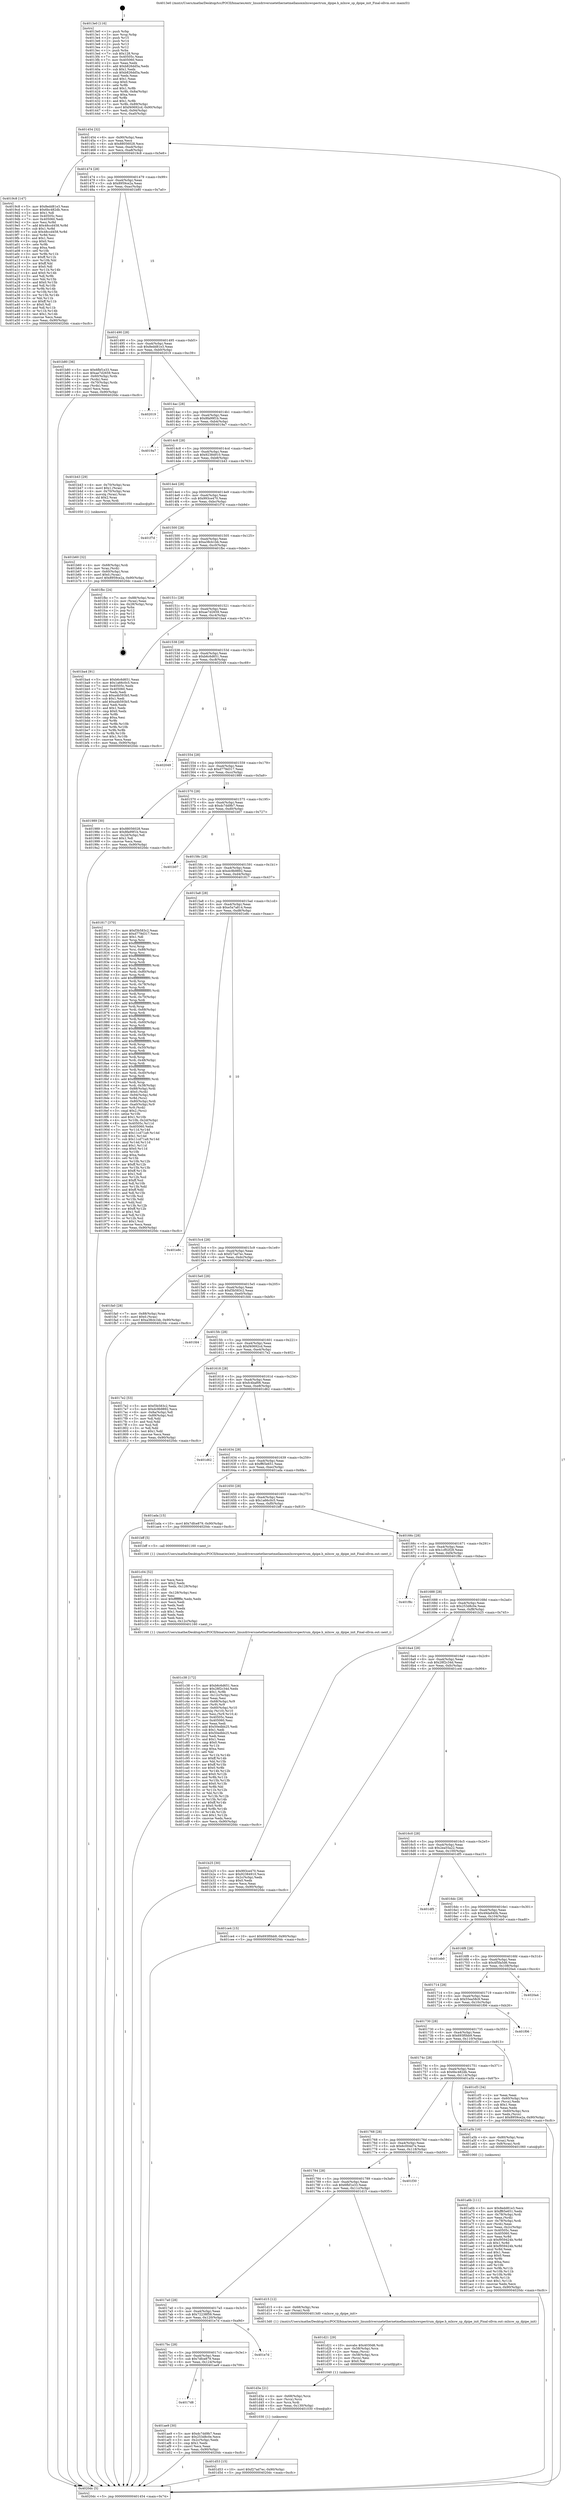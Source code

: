 digraph "0x4013e0" {
  label = "0x4013e0 (/mnt/c/Users/mathe/Desktop/tcc/POCII/binaries/extr_linuxdriversnetethernetmellanoxmlxswspectrum_dpipe.h_mlxsw_sp_dpipe_init_Final-ollvm.out::main(0))"
  labelloc = "t"
  node[shape=record]

  Entry [label="",width=0.3,height=0.3,shape=circle,fillcolor=black,style=filled]
  "0x401454" [label="{
     0x401454 [32]\l
     | [instrs]\l
     &nbsp;&nbsp;0x401454 \<+6\>: mov -0x90(%rbp),%eax\l
     &nbsp;&nbsp;0x40145a \<+2\>: mov %eax,%ecx\l
     &nbsp;&nbsp;0x40145c \<+6\>: sub $0x88056028,%ecx\l
     &nbsp;&nbsp;0x401462 \<+6\>: mov %eax,-0xa4(%rbp)\l
     &nbsp;&nbsp;0x401468 \<+6\>: mov %ecx,-0xa8(%rbp)\l
     &nbsp;&nbsp;0x40146e \<+6\>: je 00000000004019c8 \<main+0x5e8\>\l
  }"]
  "0x4019c8" [label="{
     0x4019c8 [147]\l
     | [instrs]\l
     &nbsp;&nbsp;0x4019c8 \<+5\>: mov $0x8edd81e3,%eax\l
     &nbsp;&nbsp;0x4019cd \<+5\>: mov $0x6bc482db,%ecx\l
     &nbsp;&nbsp;0x4019d2 \<+2\>: mov $0x1,%dl\l
     &nbsp;&nbsp;0x4019d4 \<+7\>: mov 0x40505c,%esi\l
     &nbsp;&nbsp;0x4019db \<+7\>: mov 0x405060,%edi\l
     &nbsp;&nbsp;0x4019e2 \<+3\>: mov %esi,%r8d\l
     &nbsp;&nbsp;0x4019e5 \<+7\>: add $0x48ccd458,%r8d\l
     &nbsp;&nbsp;0x4019ec \<+4\>: sub $0x1,%r8d\l
     &nbsp;&nbsp;0x4019f0 \<+7\>: sub $0x48ccd458,%r8d\l
     &nbsp;&nbsp;0x4019f7 \<+4\>: imul %r8d,%esi\l
     &nbsp;&nbsp;0x4019fb \<+3\>: and $0x1,%esi\l
     &nbsp;&nbsp;0x4019fe \<+3\>: cmp $0x0,%esi\l
     &nbsp;&nbsp;0x401a01 \<+4\>: sete %r9b\l
     &nbsp;&nbsp;0x401a05 \<+3\>: cmp $0xa,%edi\l
     &nbsp;&nbsp;0x401a08 \<+4\>: setl %r10b\l
     &nbsp;&nbsp;0x401a0c \<+3\>: mov %r9b,%r11b\l
     &nbsp;&nbsp;0x401a0f \<+4\>: xor $0xff,%r11b\l
     &nbsp;&nbsp;0x401a13 \<+3\>: mov %r10b,%bl\l
     &nbsp;&nbsp;0x401a16 \<+3\>: xor $0xff,%bl\l
     &nbsp;&nbsp;0x401a19 \<+3\>: xor $0x0,%dl\l
     &nbsp;&nbsp;0x401a1c \<+3\>: mov %r11b,%r14b\l
     &nbsp;&nbsp;0x401a1f \<+4\>: and $0x0,%r14b\l
     &nbsp;&nbsp;0x401a23 \<+3\>: and %dl,%r9b\l
     &nbsp;&nbsp;0x401a26 \<+3\>: mov %bl,%r15b\l
     &nbsp;&nbsp;0x401a29 \<+4\>: and $0x0,%r15b\l
     &nbsp;&nbsp;0x401a2d \<+3\>: and %dl,%r10b\l
     &nbsp;&nbsp;0x401a30 \<+3\>: or %r9b,%r14b\l
     &nbsp;&nbsp;0x401a33 \<+3\>: or %r10b,%r15b\l
     &nbsp;&nbsp;0x401a36 \<+3\>: xor %r15b,%r14b\l
     &nbsp;&nbsp;0x401a39 \<+3\>: or %bl,%r11b\l
     &nbsp;&nbsp;0x401a3c \<+4\>: xor $0xff,%r11b\l
     &nbsp;&nbsp;0x401a40 \<+3\>: or $0x0,%dl\l
     &nbsp;&nbsp;0x401a43 \<+3\>: and %dl,%r11b\l
     &nbsp;&nbsp;0x401a46 \<+3\>: or %r11b,%r14b\l
     &nbsp;&nbsp;0x401a49 \<+4\>: test $0x1,%r14b\l
     &nbsp;&nbsp;0x401a4d \<+3\>: cmovne %ecx,%eax\l
     &nbsp;&nbsp;0x401a50 \<+6\>: mov %eax,-0x90(%rbp)\l
     &nbsp;&nbsp;0x401a56 \<+5\>: jmp 00000000004020dc \<main+0xcfc\>\l
  }"]
  "0x401474" [label="{
     0x401474 [28]\l
     | [instrs]\l
     &nbsp;&nbsp;0x401474 \<+5\>: jmp 0000000000401479 \<main+0x99\>\l
     &nbsp;&nbsp;0x401479 \<+6\>: mov -0xa4(%rbp),%eax\l
     &nbsp;&nbsp;0x40147f \<+5\>: sub $0x8959ce2a,%eax\l
     &nbsp;&nbsp;0x401484 \<+6\>: mov %eax,-0xac(%rbp)\l
     &nbsp;&nbsp;0x40148a \<+6\>: je 0000000000401b80 \<main+0x7a0\>\l
  }"]
  Exit [label="",width=0.3,height=0.3,shape=circle,fillcolor=black,style=filled,peripheries=2]
  "0x401b80" [label="{
     0x401b80 [36]\l
     | [instrs]\l
     &nbsp;&nbsp;0x401b80 \<+5\>: mov $0x6fbf1e33,%eax\l
     &nbsp;&nbsp;0x401b85 \<+5\>: mov $0xae7d2659,%ecx\l
     &nbsp;&nbsp;0x401b8a \<+4\>: mov -0x60(%rbp),%rdx\l
     &nbsp;&nbsp;0x401b8e \<+2\>: mov (%rdx),%esi\l
     &nbsp;&nbsp;0x401b90 \<+4\>: mov -0x70(%rbp),%rdx\l
     &nbsp;&nbsp;0x401b94 \<+2\>: cmp (%rdx),%esi\l
     &nbsp;&nbsp;0x401b96 \<+3\>: cmovl %ecx,%eax\l
     &nbsp;&nbsp;0x401b99 \<+6\>: mov %eax,-0x90(%rbp)\l
     &nbsp;&nbsp;0x401b9f \<+5\>: jmp 00000000004020dc \<main+0xcfc\>\l
  }"]
  "0x401490" [label="{
     0x401490 [28]\l
     | [instrs]\l
     &nbsp;&nbsp;0x401490 \<+5\>: jmp 0000000000401495 \<main+0xb5\>\l
     &nbsp;&nbsp;0x401495 \<+6\>: mov -0xa4(%rbp),%eax\l
     &nbsp;&nbsp;0x40149b \<+5\>: sub $0x8edd81e3,%eax\l
     &nbsp;&nbsp;0x4014a0 \<+6\>: mov %eax,-0xb0(%rbp)\l
     &nbsp;&nbsp;0x4014a6 \<+6\>: je 0000000000402019 \<main+0xc39\>\l
  }"]
  "0x401d53" [label="{
     0x401d53 [15]\l
     | [instrs]\l
     &nbsp;&nbsp;0x401d53 \<+10\>: movl $0xf27ad7ec,-0x90(%rbp)\l
     &nbsp;&nbsp;0x401d5d \<+5\>: jmp 00000000004020dc \<main+0xcfc\>\l
  }"]
  "0x402019" [label="{
     0x402019\l
  }", style=dashed]
  "0x4014ac" [label="{
     0x4014ac [28]\l
     | [instrs]\l
     &nbsp;&nbsp;0x4014ac \<+5\>: jmp 00000000004014b1 \<main+0xd1\>\l
     &nbsp;&nbsp;0x4014b1 \<+6\>: mov -0xa4(%rbp),%eax\l
     &nbsp;&nbsp;0x4014b7 \<+5\>: sub $0x8fa99f1b,%eax\l
     &nbsp;&nbsp;0x4014bc \<+6\>: mov %eax,-0xb4(%rbp)\l
     &nbsp;&nbsp;0x4014c2 \<+6\>: je 00000000004019a7 \<main+0x5c7\>\l
  }"]
  "0x401d3e" [label="{
     0x401d3e [21]\l
     | [instrs]\l
     &nbsp;&nbsp;0x401d3e \<+4\>: mov -0x68(%rbp),%rcx\l
     &nbsp;&nbsp;0x401d42 \<+3\>: mov (%rcx),%rcx\l
     &nbsp;&nbsp;0x401d45 \<+3\>: mov %rcx,%rdi\l
     &nbsp;&nbsp;0x401d48 \<+6\>: mov %eax,-0x130(%rbp)\l
     &nbsp;&nbsp;0x401d4e \<+5\>: call 0000000000401030 \<free@plt\>\l
     | [calls]\l
     &nbsp;&nbsp;0x401030 \{1\} (unknown)\l
  }"]
  "0x4019a7" [label="{
     0x4019a7\l
  }", style=dashed]
  "0x4014c8" [label="{
     0x4014c8 [28]\l
     | [instrs]\l
     &nbsp;&nbsp;0x4014c8 \<+5\>: jmp 00000000004014cd \<main+0xed\>\l
     &nbsp;&nbsp;0x4014cd \<+6\>: mov -0xa4(%rbp),%eax\l
     &nbsp;&nbsp;0x4014d3 \<+5\>: sub $0x92384910,%eax\l
     &nbsp;&nbsp;0x4014d8 \<+6\>: mov %eax,-0xb8(%rbp)\l
     &nbsp;&nbsp;0x4014de \<+6\>: je 0000000000401b43 \<main+0x763\>\l
  }"]
  "0x401d21" [label="{
     0x401d21 [29]\l
     | [instrs]\l
     &nbsp;&nbsp;0x401d21 \<+10\>: movabs $0x4030d6,%rdi\l
     &nbsp;&nbsp;0x401d2b \<+4\>: mov -0x58(%rbp),%rcx\l
     &nbsp;&nbsp;0x401d2f \<+2\>: mov %eax,(%rcx)\l
     &nbsp;&nbsp;0x401d31 \<+4\>: mov -0x58(%rbp),%rcx\l
     &nbsp;&nbsp;0x401d35 \<+2\>: mov (%rcx),%esi\l
     &nbsp;&nbsp;0x401d37 \<+2\>: mov $0x0,%al\l
     &nbsp;&nbsp;0x401d39 \<+5\>: call 0000000000401040 \<printf@plt\>\l
     | [calls]\l
     &nbsp;&nbsp;0x401040 \{1\} (unknown)\l
  }"]
  "0x401b43" [label="{
     0x401b43 [29]\l
     | [instrs]\l
     &nbsp;&nbsp;0x401b43 \<+4\>: mov -0x70(%rbp),%rax\l
     &nbsp;&nbsp;0x401b47 \<+6\>: movl $0x1,(%rax)\l
     &nbsp;&nbsp;0x401b4d \<+4\>: mov -0x70(%rbp),%rax\l
     &nbsp;&nbsp;0x401b51 \<+3\>: movslq (%rax),%rax\l
     &nbsp;&nbsp;0x401b54 \<+4\>: shl $0x2,%rax\l
     &nbsp;&nbsp;0x401b58 \<+3\>: mov %rax,%rdi\l
     &nbsp;&nbsp;0x401b5b \<+5\>: call 0000000000401050 \<malloc@plt\>\l
     | [calls]\l
     &nbsp;&nbsp;0x401050 \{1\} (unknown)\l
  }"]
  "0x4014e4" [label="{
     0x4014e4 [28]\l
     | [instrs]\l
     &nbsp;&nbsp;0x4014e4 \<+5\>: jmp 00000000004014e9 \<main+0x109\>\l
     &nbsp;&nbsp;0x4014e9 \<+6\>: mov -0xa4(%rbp),%eax\l
     &nbsp;&nbsp;0x4014ef \<+5\>: sub $0x993ce470,%eax\l
     &nbsp;&nbsp;0x4014f4 \<+6\>: mov %eax,-0xbc(%rbp)\l
     &nbsp;&nbsp;0x4014fa \<+6\>: je 0000000000401f7d \<main+0xb9d\>\l
  }"]
  "0x401c38" [label="{
     0x401c38 [172]\l
     | [instrs]\l
     &nbsp;&nbsp;0x401c38 \<+5\>: mov $0xb6c6d651,%ecx\l
     &nbsp;&nbsp;0x401c3d \<+5\>: mov $0x28f2c34d,%edx\l
     &nbsp;&nbsp;0x401c42 \<+3\>: mov $0x1,%r8b\l
     &nbsp;&nbsp;0x401c45 \<+6\>: mov -0x12c(%rbp),%esi\l
     &nbsp;&nbsp;0x401c4b \<+3\>: imul %eax,%esi\l
     &nbsp;&nbsp;0x401c4e \<+4\>: mov -0x68(%rbp),%r9\l
     &nbsp;&nbsp;0x401c52 \<+3\>: mov (%r9),%r9\l
     &nbsp;&nbsp;0x401c55 \<+4\>: mov -0x60(%rbp),%r10\l
     &nbsp;&nbsp;0x401c59 \<+3\>: movslq (%r10),%r10\l
     &nbsp;&nbsp;0x401c5c \<+4\>: mov %esi,(%r9,%r10,4)\l
     &nbsp;&nbsp;0x401c60 \<+7\>: mov 0x40505c,%eax\l
     &nbsp;&nbsp;0x401c67 \<+7\>: mov 0x405060,%esi\l
     &nbsp;&nbsp;0x401c6e \<+2\>: mov %eax,%edi\l
     &nbsp;&nbsp;0x401c70 \<+6\>: add $0x50edbb25,%edi\l
     &nbsp;&nbsp;0x401c76 \<+3\>: sub $0x1,%edi\l
     &nbsp;&nbsp;0x401c79 \<+6\>: sub $0x50edbb25,%edi\l
     &nbsp;&nbsp;0x401c7f \<+3\>: imul %edi,%eax\l
     &nbsp;&nbsp;0x401c82 \<+3\>: and $0x1,%eax\l
     &nbsp;&nbsp;0x401c85 \<+3\>: cmp $0x0,%eax\l
     &nbsp;&nbsp;0x401c88 \<+4\>: sete %r11b\l
     &nbsp;&nbsp;0x401c8c \<+3\>: cmp $0xa,%esi\l
     &nbsp;&nbsp;0x401c8f \<+3\>: setl %bl\l
     &nbsp;&nbsp;0x401c92 \<+3\>: mov %r11b,%r14b\l
     &nbsp;&nbsp;0x401c95 \<+4\>: xor $0xff,%r14b\l
     &nbsp;&nbsp;0x401c99 \<+3\>: mov %bl,%r15b\l
     &nbsp;&nbsp;0x401c9c \<+4\>: xor $0xff,%r15b\l
     &nbsp;&nbsp;0x401ca0 \<+4\>: xor $0x0,%r8b\l
     &nbsp;&nbsp;0x401ca4 \<+3\>: mov %r14b,%r12b\l
     &nbsp;&nbsp;0x401ca7 \<+4\>: and $0x0,%r12b\l
     &nbsp;&nbsp;0x401cab \<+3\>: and %r8b,%r11b\l
     &nbsp;&nbsp;0x401cae \<+3\>: mov %r15b,%r13b\l
     &nbsp;&nbsp;0x401cb1 \<+4\>: and $0x0,%r13b\l
     &nbsp;&nbsp;0x401cb5 \<+3\>: and %r8b,%bl\l
     &nbsp;&nbsp;0x401cb8 \<+3\>: or %r11b,%r12b\l
     &nbsp;&nbsp;0x401cbb \<+3\>: or %bl,%r13b\l
     &nbsp;&nbsp;0x401cbe \<+3\>: xor %r13b,%r12b\l
     &nbsp;&nbsp;0x401cc1 \<+3\>: or %r15b,%r14b\l
     &nbsp;&nbsp;0x401cc4 \<+4\>: xor $0xff,%r14b\l
     &nbsp;&nbsp;0x401cc8 \<+4\>: or $0x0,%r8b\l
     &nbsp;&nbsp;0x401ccc \<+3\>: and %r8b,%r14b\l
     &nbsp;&nbsp;0x401ccf \<+3\>: or %r14b,%r12b\l
     &nbsp;&nbsp;0x401cd2 \<+4\>: test $0x1,%r12b\l
     &nbsp;&nbsp;0x401cd6 \<+3\>: cmovne %edx,%ecx\l
     &nbsp;&nbsp;0x401cd9 \<+6\>: mov %ecx,-0x90(%rbp)\l
     &nbsp;&nbsp;0x401cdf \<+5\>: jmp 00000000004020dc \<main+0xcfc\>\l
  }"]
  "0x401f7d" [label="{
     0x401f7d\l
  }", style=dashed]
  "0x401500" [label="{
     0x401500 [28]\l
     | [instrs]\l
     &nbsp;&nbsp;0x401500 \<+5\>: jmp 0000000000401505 \<main+0x125\>\l
     &nbsp;&nbsp;0x401505 \<+6\>: mov -0xa4(%rbp),%eax\l
     &nbsp;&nbsp;0x40150b \<+5\>: sub $0xa38cb1bb,%eax\l
     &nbsp;&nbsp;0x401510 \<+6\>: mov %eax,-0xc0(%rbp)\l
     &nbsp;&nbsp;0x401516 \<+6\>: je 0000000000401fbc \<main+0xbdc\>\l
  }"]
  "0x401c04" [label="{
     0x401c04 [52]\l
     | [instrs]\l
     &nbsp;&nbsp;0x401c04 \<+2\>: xor %ecx,%ecx\l
     &nbsp;&nbsp;0x401c06 \<+5\>: mov $0x2,%edx\l
     &nbsp;&nbsp;0x401c0b \<+6\>: mov %edx,-0x128(%rbp)\l
     &nbsp;&nbsp;0x401c11 \<+1\>: cltd\l
     &nbsp;&nbsp;0x401c12 \<+6\>: mov -0x128(%rbp),%esi\l
     &nbsp;&nbsp;0x401c18 \<+2\>: idiv %esi\l
     &nbsp;&nbsp;0x401c1a \<+6\>: imul $0xfffffffe,%edx,%edx\l
     &nbsp;&nbsp;0x401c20 \<+2\>: mov %ecx,%edi\l
     &nbsp;&nbsp;0x401c22 \<+2\>: sub %edx,%edi\l
     &nbsp;&nbsp;0x401c24 \<+2\>: mov %ecx,%edx\l
     &nbsp;&nbsp;0x401c26 \<+3\>: sub $0x1,%edx\l
     &nbsp;&nbsp;0x401c29 \<+2\>: add %edx,%edi\l
     &nbsp;&nbsp;0x401c2b \<+2\>: sub %edi,%ecx\l
     &nbsp;&nbsp;0x401c2d \<+6\>: mov %ecx,-0x12c(%rbp)\l
     &nbsp;&nbsp;0x401c33 \<+5\>: call 0000000000401160 \<next_i\>\l
     | [calls]\l
     &nbsp;&nbsp;0x401160 \{1\} (/mnt/c/Users/mathe/Desktop/tcc/POCII/binaries/extr_linuxdriversnetethernetmellanoxmlxswspectrum_dpipe.h_mlxsw_sp_dpipe_init_Final-ollvm.out::next_i)\l
  }"]
  "0x401fbc" [label="{
     0x401fbc [24]\l
     | [instrs]\l
     &nbsp;&nbsp;0x401fbc \<+7\>: mov -0x88(%rbp),%rax\l
     &nbsp;&nbsp;0x401fc3 \<+2\>: mov (%rax),%eax\l
     &nbsp;&nbsp;0x401fc5 \<+4\>: lea -0x28(%rbp),%rsp\l
     &nbsp;&nbsp;0x401fc9 \<+1\>: pop %rbx\l
     &nbsp;&nbsp;0x401fca \<+2\>: pop %r12\l
     &nbsp;&nbsp;0x401fcc \<+2\>: pop %r13\l
     &nbsp;&nbsp;0x401fce \<+2\>: pop %r14\l
     &nbsp;&nbsp;0x401fd0 \<+2\>: pop %r15\l
     &nbsp;&nbsp;0x401fd2 \<+1\>: pop %rbp\l
     &nbsp;&nbsp;0x401fd3 \<+1\>: ret\l
  }"]
  "0x40151c" [label="{
     0x40151c [28]\l
     | [instrs]\l
     &nbsp;&nbsp;0x40151c \<+5\>: jmp 0000000000401521 \<main+0x141\>\l
     &nbsp;&nbsp;0x401521 \<+6\>: mov -0xa4(%rbp),%eax\l
     &nbsp;&nbsp;0x401527 \<+5\>: sub $0xae7d2659,%eax\l
     &nbsp;&nbsp;0x40152c \<+6\>: mov %eax,-0xc4(%rbp)\l
     &nbsp;&nbsp;0x401532 \<+6\>: je 0000000000401ba4 \<main+0x7c4\>\l
  }"]
  "0x401b60" [label="{
     0x401b60 [32]\l
     | [instrs]\l
     &nbsp;&nbsp;0x401b60 \<+4\>: mov -0x68(%rbp),%rdi\l
     &nbsp;&nbsp;0x401b64 \<+3\>: mov %rax,(%rdi)\l
     &nbsp;&nbsp;0x401b67 \<+4\>: mov -0x60(%rbp),%rax\l
     &nbsp;&nbsp;0x401b6b \<+6\>: movl $0x0,(%rax)\l
     &nbsp;&nbsp;0x401b71 \<+10\>: movl $0x8959ce2a,-0x90(%rbp)\l
     &nbsp;&nbsp;0x401b7b \<+5\>: jmp 00000000004020dc \<main+0xcfc\>\l
  }"]
  "0x401ba4" [label="{
     0x401ba4 [91]\l
     | [instrs]\l
     &nbsp;&nbsp;0x401ba4 \<+5\>: mov $0xb6c6d651,%eax\l
     &nbsp;&nbsp;0x401ba9 \<+5\>: mov $0x1a66c0c5,%ecx\l
     &nbsp;&nbsp;0x401bae \<+7\>: mov 0x40505c,%edx\l
     &nbsp;&nbsp;0x401bb5 \<+7\>: mov 0x405060,%esi\l
     &nbsp;&nbsp;0x401bbc \<+2\>: mov %edx,%edi\l
     &nbsp;&nbsp;0x401bbe \<+6\>: sub $0xa4b593b5,%edi\l
     &nbsp;&nbsp;0x401bc4 \<+3\>: sub $0x1,%edi\l
     &nbsp;&nbsp;0x401bc7 \<+6\>: add $0xa4b593b5,%edi\l
     &nbsp;&nbsp;0x401bcd \<+3\>: imul %edi,%edx\l
     &nbsp;&nbsp;0x401bd0 \<+3\>: and $0x1,%edx\l
     &nbsp;&nbsp;0x401bd3 \<+3\>: cmp $0x0,%edx\l
     &nbsp;&nbsp;0x401bd6 \<+4\>: sete %r8b\l
     &nbsp;&nbsp;0x401bda \<+3\>: cmp $0xa,%esi\l
     &nbsp;&nbsp;0x401bdd \<+4\>: setl %r9b\l
     &nbsp;&nbsp;0x401be1 \<+3\>: mov %r8b,%r10b\l
     &nbsp;&nbsp;0x401be4 \<+3\>: and %r9b,%r10b\l
     &nbsp;&nbsp;0x401be7 \<+3\>: xor %r9b,%r8b\l
     &nbsp;&nbsp;0x401bea \<+3\>: or %r8b,%r10b\l
     &nbsp;&nbsp;0x401bed \<+4\>: test $0x1,%r10b\l
     &nbsp;&nbsp;0x401bf1 \<+3\>: cmovne %ecx,%eax\l
     &nbsp;&nbsp;0x401bf4 \<+6\>: mov %eax,-0x90(%rbp)\l
     &nbsp;&nbsp;0x401bfa \<+5\>: jmp 00000000004020dc \<main+0xcfc\>\l
  }"]
  "0x401538" [label="{
     0x401538 [28]\l
     | [instrs]\l
     &nbsp;&nbsp;0x401538 \<+5\>: jmp 000000000040153d \<main+0x15d\>\l
     &nbsp;&nbsp;0x40153d \<+6\>: mov -0xa4(%rbp),%eax\l
     &nbsp;&nbsp;0x401543 \<+5\>: sub $0xb6c6d651,%eax\l
     &nbsp;&nbsp;0x401548 \<+6\>: mov %eax,-0xc8(%rbp)\l
     &nbsp;&nbsp;0x40154e \<+6\>: je 0000000000402049 \<main+0xc69\>\l
  }"]
  "0x4017d8" [label="{
     0x4017d8\l
  }", style=dashed]
  "0x402049" [label="{
     0x402049\l
  }", style=dashed]
  "0x401554" [label="{
     0x401554 [28]\l
     | [instrs]\l
     &nbsp;&nbsp;0x401554 \<+5\>: jmp 0000000000401559 \<main+0x179\>\l
     &nbsp;&nbsp;0x401559 \<+6\>: mov -0xa4(%rbp),%eax\l
     &nbsp;&nbsp;0x40155f \<+5\>: sub $0xd779d317,%eax\l
     &nbsp;&nbsp;0x401564 \<+6\>: mov %eax,-0xcc(%rbp)\l
     &nbsp;&nbsp;0x40156a \<+6\>: je 0000000000401989 \<main+0x5a9\>\l
  }"]
  "0x401ae9" [label="{
     0x401ae9 [30]\l
     | [instrs]\l
     &nbsp;&nbsp;0x401ae9 \<+5\>: mov $0xdc7dd9b7,%eax\l
     &nbsp;&nbsp;0x401aee \<+5\>: mov $0x253d8c0e,%ecx\l
     &nbsp;&nbsp;0x401af3 \<+3\>: mov -0x2c(%rbp),%edx\l
     &nbsp;&nbsp;0x401af6 \<+3\>: cmp $0x1,%edx\l
     &nbsp;&nbsp;0x401af9 \<+3\>: cmovl %ecx,%eax\l
     &nbsp;&nbsp;0x401afc \<+6\>: mov %eax,-0x90(%rbp)\l
     &nbsp;&nbsp;0x401b02 \<+5\>: jmp 00000000004020dc \<main+0xcfc\>\l
  }"]
  "0x401989" [label="{
     0x401989 [30]\l
     | [instrs]\l
     &nbsp;&nbsp;0x401989 \<+5\>: mov $0x88056028,%eax\l
     &nbsp;&nbsp;0x40198e \<+5\>: mov $0x8fa99f1b,%ecx\l
     &nbsp;&nbsp;0x401993 \<+3\>: mov -0x2d(%rbp),%dl\l
     &nbsp;&nbsp;0x401996 \<+3\>: test $0x1,%dl\l
     &nbsp;&nbsp;0x401999 \<+3\>: cmovne %ecx,%eax\l
     &nbsp;&nbsp;0x40199c \<+6\>: mov %eax,-0x90(%rbp)\l
     &nbsp;&nbsp;0x4019a2 \<+5\>: jmp 00000000004020dc \<main+0xcfc\>\l
  }"]
  "0x401570" [label="{
     0x401570 [28]\l
     | [instrs]\l
     &nbsp;&nbsp;0x401570 \<+5\>: jmp 0000000000401575 \<main+0x195\>\l
     &nbsp;&nbsp;0x401575 \<+6\>: mov -0xa4(%rbp),%eax\l
     &nbsp;&nbsp;0x40157b \<+5\>: sub $0xdc7dd9b7,%eax\l
     &nbsp;&nbsp;0x401580 \<+6\>: mov %eax,-0xd0(%rbp)\l
     &nbsp;&nbsp;0x401586 \<+6\>: je 0000000000401b07 \<main+0x727\>\l
  }"]
  "0x4017bc" [label="{
     0x4017bc [28]\l
     | [instrs]\l
     &nbsp;&nbsp;0x4017bc \<+5\>: jmp 00000000004017c1 \<main+0x3e1\>\l
     &nbsp;&nbsp;0x4017c1 \<+6\>: mov -0xa4(%rbp),%eax\l
     &nbsp;&nbsp;0x4017c7 \<+5\>: sub $0x7dfce879,%eax\l
     &nbsp;&nbsp;0x4017cc \<+6\>: mov %eax,-0x124(%rbp)\l
     &nbsp;&nbsp;0x4017d2 \<+6\>: je 0000000000401ae9 \<main+0x709\>\l
  }"]
  "0x401b07" [label="{
     0x401b07\l
  }", style=dashed]
  "0x40158c" [label="{
     0x40158c [28]\l
     | [instrs]\l
     &nbsp;&nbsp;0x40158c \<+5\>: jmp 0000000000401591 \<main+0x1b1\>\l
     &nbsp;&nbsp;0x401591 \<+6\>: mov -0xa4(%rbp),%eax\l
     &nbsp;&nbsp;0x401597 \<+5\>: sub $0xdc9b9892,%eax\l
     &nbsp;&nbsp;0x40159c \<+6\>: mov %eax,-0xd4(%rbp)\l
     &nbsp;&nbsp;0x4015a2 \<+6\>: je 0000000000401817 \<main+0x437\>\l
  }"]
  "0x401e7d" [label="{
     0x401e7d\l
  }", style=dashed]
  "0x401817" [label="{
     0x401817 [370]\l
     | [instrs]\l
     &nbsp;&nbsp;0x401817 \<+5\>: mov $0xf3b583c2,%eax\l
     &nbsp;&nbsp;0x40181c \<+5\>: mov $0xd779d317,%ecx\l
     &nbsp;&nbsp;0x401821 \<+2\>: mov $0x1,%dl\l
     &nbsp;&nbsp;0x401823 \<+3\>: mov %rsp,%rsi\l
     &nbsp;&nbsp;0x401826 \<+4\>: add $0xfffffffffffffff0,%rsi\l
     &nbsp;&nbsp;0x40182a \<+3\>: mov %rsi,%rsp\l
     &nbsp;&nbsp;0x40182d \<+7\>: mov %rsi,-0x88(%rbp)\l
     &nbsp;&nbsp;0x401834 \<+3\>: mov %rsp,%rsi\l
     &nbsp;&nbsp;0x401837 \<+4\>: add $0xfffffffffffffff0,%rsi\l
     &nbsp;&nbsp;0x40183b \<+3\>: mov %rsi,%rsp\l
     &nbsp;&nbsp;0x40183e \<+3\>: mov %rsp,%rdi\l
     &nbsp;&nbsp;0x401841 \<+4\>: add $0xfffffffffffffff0,%rdi\l
     &nbsp;&nbsp;0x401845 \<+3\>: mov %rdi,%rsp\l
     &nbsp;&nbsp;0x401848 \<+4\>: mov %rdi,-0x80(%rbp)\l
     &nbsp;&nbsp;0x40184c \<+3\>: mov %rsp,%rdi\l
     &nbsp;&nbsp;0x40184f \<+4\>: add $0xfffffffffffffff0,%rdi\l
     &nbsp;&nbsp;0x401853 \<+3\>: mov %rdi,%rsp\l
     &nbsp;&nbsp;0x401856 \<+4\>: mov %rdi,-0x78(%rbp)\l
     &nbsp;&nbsp;0x40185a \<+3\>: mov %rsp,%rdi\l
     &nbsp;&nbsp;0x40185d \<+4\>: add $0xfffffffffffffff0,%rdi\l
     &nbsp;&nbsp;0x401861 \<+3\>: mov %rdi,%rsp\l
     &nbsp;&nbsp;0x401864 \<+4\>: mov %rdi,-0x70(%rbp)\l
     &nbsp;&nbsp;0x401868 \<+3\>: mov %rsp,%rdi\l
     &nbsp;&nbsp;0x40186b \<+4\>: add $0xfffffffffffffff0,%rdi\l
     &nbsp;&nbsp;0x40186f \<+3\>: mov %rdi,%rsp\l
     &nbsp;&nbsp;0x401872 \<+4\>: mov %rdi,-0x68(%rbp)\l
     &nbsp;&nbsp;0x401876 \<+3\>: mov %rsp,%rdi\l
     &nbsp;&nbsp;0x401879 \<+4\>: add $0xfffffffffffffff0,%rdi\l
     &nbsp;&nbsp;0x40187d \<+3\>: mov %rdi,%rsp\l
     &nbsp;&nbsp;0x401880 \<+4\>: mov %rdi,-0x60(%rbp)\l
     &nbsp;&nbsp;0x401884 \<+3\>: mov %rsp,%rdi\l
     &nbsp;&nbsp;0x401887 \<+4\>: add $0xfffffffffffffff0,%rdi\l
     &nbsp;&nbsp;0x40188b \<+3\>: mov %rdi,%rsp\l
     &nbsp;&nbsp;0x40188e \<+4\>: mov %rdi,-0x58(%rbp)\l
     &nbsp;&nbsp;0x401892 \<+3\>: mov %rsp,%rdi\l
     &nbsp;&nbsp;0x401895 \<+4\>: add $0xfffffffffffffff0,%rdi\l
     &nbsp;&nbsp;0x401899 \<+3\>: mov %rdi,%rsp\l
     &nbsp;&nbsp;0x40189c \<+4\>: mov %rdi,-0x50(%rbp)\l
     &nbsp;&nbsp;0x4018a0 \<+3\>: mov %rsp,%rdi\l
     &nbsp;&nbsp;0x4018a3 \<+4\>: add $0xfffffffffffffff0,%rdi\l
     &nbsp;&nbsp;0x4018a7 \<+3\>: mov %rdi,%rsp\l
     &nbsp;&nbsp;0x4018aa \<+4\>: mov %rdi,-0x48(%rbp)\l
     &nbsp;&nbsp;0x4018ae \<+3\>: mov %rsp,%rdi\l
     &nbsp;&nbsp;0x4018b1 \<+4\>: add $0xfffffffffffffff0,%rdi\l
     &nbsp;&nbsp;0x4018b5 \<+3\>: mov %rdi,%rsp\l
     &nbsp;&nbsp;0x4018b8 \<+4\>: mov %rdi,-0x40(%rbp)\l
     &nbsp;&nbsp;0x4018bc \<+3\>: mov %rsp,%rdi\l
     &nbsp;&nbsp;0x4018bf \<+4\>: add $0xfffffffffffffff0,%rdi\l
     &nbsp;&nbsp;0x4018c3 \<+3\>: mov %rdi,%rsp\l
     &nbsp;&nbsp;0x4018c6 \<+4\>: mov %rdi,-0x38(%rbp)\l
     &nbsp;&nbsp;0x4018ca \<+7\>: mov -0x88(%rbp),%rdi\l
     &nbsp;&nbsp;0x4018d1 \<+6\>: movl $0x0,(%rdi)\l
     &nbsp;&nbsp;0x4018d7 \<+7\>: mov -0x94(%rbp),%r8d\l
     &nbsp;&nbsp;0x4018de \<+3\>: mov %r8d,(%rsi)\l
     &nbsp;&nbsp;0x4018e1 \<+4\>: mov -0x80(%rbp),%rdi\l
     &nbsp;&nbsp;0x4018e5 \<+7\>: mov -0xa0(%rbp),%r9\l
     &nbsp;&nbsp;0x4018ec \<+3\>: mov %r9,(%rdi)\l
     &nbsp;&nbsp;0x4018ef \<+3\>: cmpl $0x2,(%rsi)\l
     &nbsp;&nbsp;0x4018f2 \<+4\>: setne %r10b\l
     &nbsp;&nbsp;0x4018f6 \<+4\>: and $0x1,%r10b\l
     &nbsp;&nbsp;0x4018fa \<+4\>: mov %r10b,-0x2d(%rbp)\l
     &nbsp;&nbsp;0x4018fe \<+8\>: mov 0x40505c,%r11d\l
     &nbsp;&nbsp;0x401906 \<+7\>: mov 0x405060,%ebx\l
     &nbsp;&nbsp;0x40190d \<+3\>: mov %r11d,%r14d\l
     &nbsp;&nbsp;0x401910 \<+7\>: add $0x11cd71a9,%r14d\l
     &nbsp;&nbsp;0x401917 \<+4\>: sub $0x1,%r14d\l
     &nbsp;&nbsp;0x40191b \<+7\>: sub $0x11cd71a9,%r14d\l
     &nbsp;&nbsp;0x401922 \<+4\>: imul %r14d,%r11d\l
     &nbsp;&nbsp;0x401926 \<+4\>: and $0x1,%r11d\l
     &nbsp;&nbsp;0x40192a \<+4\>: cmp $0x0,%r11d\l
     &nbsp;&nbsp;0x40192e \<+4\>: sete %r10b\l
     &nbsp;&nbsp;0x401932 \<+3\>: cmp $0xa,%ebx\l
     &nbsp;&nbsp;0x401935 \<+4\>: setl %r15b\l
     &nbsp;&nbsp;0x401939 \<+3\>: mov %r10b,%r12b\l
     &nbsp;&nbsp;0x40193c \<+4\>: xor $0xff,%r12b\l
     &nbsp;&nbsp;0x401940 \<+3\>: mov %r15b,%r13b\l
     &nbsp;&nbsp;0x401943 \<+4\>: xor $0xff,%r13b\l
     &nbsp;&nbsp;0x401947 \<+3\>: xor $0x1,%dl\l
     &nbsp;&nbsp;0x40194a \<+3\>: mov %r12b,%sil\l
     &nbsp;&nbsp;0x40194d \<+4\>: and $0xff,%sil\l
     &nbsp;&nbsp;0x401951 \<+3\>: and %dl,%r10b\l
     &nbsp;&nbsp;0x401954 \<+3\>: mov %r13b,%dil\l
     &nbsp;&nbsp;0x401957 \<+4\>: and $0xff,%dil\l
     &nbsp;&nbsp;0x40195b \<+3\>: and %dl,%r15b\l
     &nbsp;&nbsp;0x40195e \<+3\>: or %r10b,%sil\l
     &nbsp;&nbsp;0x401961 \<+3\>: or %r15b,%dil\l
     &nbsp;&nbsp;0x401964 \<+3\>: xor %dil,%sil\l
     &nbsp;&nbsp;0x401967 \<+3\>: or %r13b,%r12b\l
     &nbsp;&nbsp;0x40196a \<+4\>: xor $0xff,%r12b\l
     &nbsp;&nbsp;0x40196e \<+3\>: or $0x1,%dl\l
     &nbsp;&nbsp;0x401971 \<+3\>: and %dl,%r12b\l
     &nbsp;&nbsp;0x401974 \<+3\>: or %r12b,%sil\l
     &nbsp;&nbsp;0x401977 \<+4\>: test $0x1,%sil\l
     &nbsp;&nbsp;0x40197b \<+3\>: cmovne %ecx,%eax\l
     &nbsp;&nbsp;0x40197e \<+6\>: mov %eax,-0x90(%rbp)\l
     &nbsp;&nbsp;0x401984 \<+5\>: jmp 00000000004020dc \<main+0xcfc\>\l
  }"]
  "0x4015a8" [label="{
     0x4015a8 [28]\l
     | [instrs]\l
     &nbsp;&nbsp;0x4015a8 \<+5\>: jmp 00000000004015ad \<main+0x1cd\>\l
     &nbsp;&nbsp;0x4015ad \<+6\>: mov -0xa4(%rbp),%eax\l
     &nbsp;&nbsp;0x4015b3 \<+5\>: sub $0xe5a7a814,%eax\l
     &nbsp;&nbsp;0x4015b8 \<+6\>: mov %eax,-0xd8(%rbp)\l
     &nbsp;&nbsp;0x4015be \<+6\>: je 0000000000401e8c \<main+0xaac\>\l
  }"]
  "0x4017a0" [label="{
     0x4017a0 [28]\l
     | [instrs]\l
     &nbsp;&nbsp;0x4017a0 \<+5\>: jmp 00000000004017a5 \<main+0x3c5\>\l
     &nbsp;&nbsp;0x4017a5 \<+6\>: mov -0xa4(%rbp),%eax\l
     &nbsp;&nbsp;0x4017ab \<+5\>: sub $0x72238f59,%eax\l
     &nbsp;&nbsp;0x4017b0 \<+6\>: mov %eax,-0x120(%rbp)\l
     &nbsp;&nbsp;0x4017b6 \<+6\>: je 0000000000401e7d \<main+0xa9d\>\l
  }"]
  "0x401e8c" [label="{
     0x401e8c\l
  }", style=dashed]
  "0x4015c4" [label="{
     0x4015c4 [28]\l
     | [instrs]\l
     &nbsp;&nbsp;0x4015c4 \<+5\>: jmp 00000000004015c9 \<main+0x1e9\>\l
     &nbsp;&nbsp;0x4015c9 \<+6\>: mov -0xa4(%rbp),%eax\l
     &nbsp;&nbsp;0x4015cf \<+5\>: sub $0xf27ad7ec,%eax\l
     &nbsp;&nbsp;0x4015d4 \<+6\>: mov %eax,-0xdc(%rbp)\l
     &nbsp;&nbsp;0x4015da \<+6\>: je 0000000000401fa0 \<main+0xbc0\>\l
  }"]
  "0x401d15" [label="{
     0x401d15 [12]\l
     | [instrs]\l
     &nbsp;&nbsp;0x401d15 \<+4\>: mov -0x68(%rbp),%rax\l
     &nbsp;&nbsp;0x401d19 \<+3\>: mov (%rax),%rdi\l
     &nbsp;&nbsp;0x401d1c \<+5\>: call 00000000004013d0 \<mlxsw_sp_dpipe_init\>\l
     | [calls]\l
     &nbsp;&nbsp;0x4013d0 \{1\} (/mnt/c/Users/mathe/Desktop/tcc/POCII/binaries/extr_linuxdriversnetethernetmellanoxmlxswspectrum_dpipe.h_mlxsw_sp_dpipe_init_Final-ollvm.out::mlxsw_sp_dpipe_init)\l
  }"]
  "0x401fa0" [label="{
     0x401fa0 [28]\l
     | [instrs]\l
     &nbsp;&nbsp;0x401fa0 \<+7\>: mov -0x88(%rbp),%rax\l
     &nbsp;&nbsp;0x401fa7 \<+6\>: movl $0x0,(%rax)\l
     &nbsp;&nbsp;0x401fad \<+10\>: movl $0xa38cb1bb,-0x90(%rbp)\l
     &nbsp;&nbsp;0x401fb7 \<+5\>: jmp 00000000004020dc \<main+0xcfc\>\l
  }"]
  "0x4015e0" [label="{
     0x4015e0 [28]\l
     | [instrs]\l
     &nbsp;&nbsp;0x4015e0 \<+5\>: jmp 00000000004015e5 \<main+0x205\>\l
     &nbsp;&nbsp;0x4015e5 \<+6\>: mov -0xa4(%rbp),%eax\l
     &nbsp;&nbsp;0x4015eb \<+5\>: sub $0xf3b583c2,%eax\l
     &nbsp;&nbsp;0x4015f0 \<+6\>: mov %eax,-0xe0(%rbp)\l
     &nbsp;&nbsp;0x4015f6 \<+6\>: je 0000000000401fd4 \<main+0xbf4\>\l
  }"]
  "0x401784" [label="{
     0x401784 [28]\l
     | [instrs]\l
     &nbsp;&nbsp;0x401784 \<+5\>: jmp 0000000000401789 \<main+0x3a9\>\l
     &nbsp;&nbsp;0x401789 \<+6\>: mov -0xa4(%rbp),%eax\l
     &nbsp;&nbsp;0x40178f \<+5\>: sub $0x6fbf1e33,%eax\l
     &nbsp;&nbsp;0x401794 \<+6\>: mov %eax,-0x11c(%rbp)\l
     &nbsp;&nbsp;0x40179a \<+6\>: je 0000000000401d15 \<main+0x935\>\l
  }"]
  "0x401fd4" [label="{
     0x401fd4\l
  }", style=dashed]
  "0x4015fc" [label="{
     0x4015fc [28]\l
     | [instrs]\l
     &nbsp;&nbsp;0x4015fc \<+5\>: jmp 0000000000401601 \<main+0x221\>\l
     &nbsp;&nbsp;0x401601 \<+6\>: mov -0xa4(%rbp),%eax\l
     &nbsp;&nbsp;0x401607 \<+5\>: sub $0xf40692cd,%eax\l
     &nbsp;&nbsp;0x40160c \<+6\>: mov %eax,-0xe4(%rbp)\l
     &nbsp;&nbsp;0x401612 \<+6\>: je 00000000004017e2 \<main+0x402\>\l
  }"]
  "0x401f30" [label="{
     0x401f30\l
  }", style=dashed]
  "0x4017e2" [label="{
     0x4017e2 [53]\l
     | [instrs]\l
     &nbsp;&nbsp;0x4017e2 \<+5\>: mov $0xf3b583c2,%eax\l
     &nbsp;&nbsp;0x4017e7 \<+5\>: mov $0xdc9b9892,%ecx\l
     &nbsp;&nbsp;0x4017ec \<+6\>: mov -0x8a(%rbp),%dl\l
     &nbsp;&nbsp;0x4017f2 \<+7\>: mov -0x89(%rbp),%sil\l
     &nbsp;&nbsp;0x4017f9 \<+3\>: mov %dl,%dil\l
     &nbsp;&nbsp;0x4017fc \<+3\>: and %sil,%dil\l
     &nbsp;&nbsp;0x4017ff \<+3\>: xor %sil,%dl\l
     &nbsp;&nbsp;0x401802 \<+3\>: or %dl,%dil\l
     &nbsp;&nbsp;0x401805 \<+4\>: test $0x1,%dil\l
     &nbsp;&nbsp;0x401809 \<+3\>: cmovne %ecx,%eax\l
     &nbsp;&nbsp;0x40180c \<+6\>: mov %eax,-0x90(%rbp)\l
     &nbsp;&nbsp;0x401812 \<+5\>: jmp 00000000004020dc \<main+0xcfc\>\l
  }"]
  "0x401618" [label="{
     0x401618 [28]\l
     | [instrs]\l
     &nbsp;&nbsp;0x401618 \<+5\>: jmp 000000000040161d \<main+0x23d\>\l
     &nbsp;&nbsp;0x40161d \<+6\>: mov -0xa4(%rbp),%eax\l
     &nbsp;&nbsp;0x401623 \<+5\>: sub $0xfc4baf06,%eax\l
     &nbsp;&nbsp;0x401628 \<+6\>: mov %eax,-0xe8(%rbp)\l
     &nbsp;&nbsp;0x40162e \<+6\>: je 0000000000401d62 \<main+0x982\>\l
  }"]
  "0x4020dc" [label="{
     0x4020dc [5]\l
     | [instrs]\l
     &nbsp;&nbsp;0x4020dc \<+5\>: jmp 0000000000401454 \<main+0x74\>\l
  }"]
  "0x4013e0" [label="{
     0x4013e0 [116]\l
     | [instrs]\l
     &nbsp;&nbsp;0x4013e0 \<+1\>: push %rbp\l
     &nbsp;&nbsp;0x4013e1 \<+3\>: mov %rsp,%rbp\l
     &nbsp;&nbsp;0x4013e4 \<+2\>: push %r15\l
     &nbsp;&nbsp;0x4013e6 \<+2\>: push %r14\l
     &nbsp;&nbsp;0x4013e8 \<+2\>: push %r13\l
     &nbsp;&nbsp;0x4013ea \<+2\>: push %r12\l
     &nbsp;&nbsp;0x4013ec \<+1\>: push %rbx\l
     &nbsp;&nbsp;0x4013ed \<+7\>: sub $0x128,%rsp\l
     &nbsp;&nbsp;0x4013f4 \<+7\>: mov 0x40505c,%eax\l
     &nbsp;&nbsp;0x4013fb \<+7\>: mov 0x405060,%ecx\l
     &nbsp;&nbsp;0x401402 \<+2\>: mov %eax,%edx\l
     &nbsp;&nbsp;0x401404 \<+6\>: add $0xb826dd5a,%edx\l
     &nbsp;&nbsp;0x40140a \<+3\>: sub $0x1,%edx\l
     &nbsp;&nbsp;0x40140d \<+6\>: sub $0xb826dd5a,%edx\l
     &nbsp;&nbsp;0x401413 \<+3\>: imul %edx,%eax\l
     &nbsp;&nbsp;0x401416 \<+3\>: and $0x1,%eax\l
     &nbsp;&nbsp;0x401419 \<+3\>: cmp $0x0,%eax\l
     &nbsp;&nbsp;0x40141c \<+4\>: sete %r8b\l
     &nbsp;&nbsp;0x401420 \<+4\>: and $0x1,%r8b\l
     &nbsp;&nbsp;0x401424 \<+7\>: mov %r8b,-0x8a(%rbp)\l
     &nbsp;&nbsp;0x40142b \<+3\>: cmp $0xa,%ecx\l
     &nbsp;&nbsp;0x40142e \<+4\>: setl %r8b\l
     &nbsp;&nbsp;0x401432 \<+4\>: and $0x1,%r8b\l
     &nbsp;&nbsp;0x401436 \<+7\>: mov %r8b,-0x89(%rbp)\l
     &nbsp;&nbsp;0x40143d \<+10\>: movl $0xf40692cd,-0x90(%rbp)\l
     &nbsp;&nbsp;0x401447 \<+6\>: mov %edi,-0x94(%rbp)\l
     &nbsp;&nbsp;0x40144d \<+7\>: mov %rsi,-0xa0(%rbp)\l
  }"]
  "0x401a6b" [label="{
     0x401a6b [111]\l
     | [instrs]\l
     &nbsp;&nbsp;0x401a6b \<+5\>: mov $0x8edd81e3,%ecx\l
     &nbsp;&nbsp;0x401a70 \<+5\>: mov $0xff65e651,%edx\l
     &nbsp;&nbsp;0x401a75 \<+4\>: mov -0x78(%rbp),%rdi\l
     &nbsp;&nbsp;0x401a79 \<+2\>: mov %eax,(%rdi)\l
     &nbsp;&nbsp;0x401a7b \<+4\>: mov -0x78(%rbp),%rdi\l
     &nbsp;&nbsp;0x401a7f \<+2\>: mov (%rdi),%eax\l
     &nbsp;&nbsp;0x401a81 \<+3\>: mov %eax,-0x2c(%rbp)\l
     &nbsp;&nbsp;0x401a84 \<+7\>: mov 0x40505c,%eax\l
     &nbsp;&nbsp;0x401a8b \<+7\>: mov 0x405060,%esi\l
     &nbsp;&nbsp;0x401a92 \<+3\>: mov %eax,%r8d\l
     &nbsp;&nbsp;0x401a95 \<+7\>: sub $0xf959424b,%r8d\l
     &nbsp;&nbsp;0x401a9c \<+4\>: sub $0x1,%r8d\l
     &nbsp;&nbsp;0x401aa0 \<+7\>: add $0xf959424b,%r8d\l
     &nbsp;&nbsp;0x401aa7 \<+4\>: imul %r8d,%eax\l
     &nbsp;&nbsp;0x401aab \<+3\>: and $0x1,%eax\l
     &nbsp;&nbsp;0x401aae \<+3\>: cmp $0x0,%eax\l
     &nbsp;&nbsp;0x401ab1 \<+4\>: sete %r9b\l
     &nbsp;&nbsp;0x401ab5 \<+3\>: cmp $0xa,%esi\l
     &nbsp;&nbsp;0x401ab8 \<+4\>: setl %r10b\l
     &nbsp;&nbsp;0x401abc \<+3\>: mov %r9b,%r11b\l
     &nbsp;&nbsp;0x401abf \<+3\>: and %r10b,%r11b\l
     &nbsp;&nbsp;0x401ac2 \<+3\>: xor %r10b,%r9b\l
     &nbsp;&nbsp;0x401ac5 \<+3\>: or %r9b,%r11b\l
     &nbsp;&nbsp;0x401ac8 \<+4\>: test $0x1,%r11b\l
     &nbsp;&nbsp;0x401acc \<+3\>: cmovne %edx,%ecx\l
     &nbsp;&nbsp;0x401acf \<+6\>: mov %ecx,-0x90(%rbp)\l
     &nbsp;&nbsp;0x401ad5 \<+5\>: jmp 00000000004020dc \<main+0xcfc\>\l
  }"]
  "0x401768" [label="{
     0x401768 [28]\l
     | [instrs]\l
     &nbsp;&nbsp;0x401768 \<+5\>: jmp 000000000040176d \<main+0x38d\>\l
     &nbsp;&nbsp;0x40176d \<+6\>: mov -0xa4(%rbp),%eax\l
     &nbsp;&nbsp;0x401773 \<+5\>: sub $0x6c004d7e,%eax\l
     &nbsp;&nbsp;0x401778 \<+6\>: mov %eax,-0x118(%rbp)\l
     &nbsp;&nbsp;0x40177e \<+6\>: je 0000000000401f30 \<main+0xb50\>\l
  }"]
  "0x401d62" [label="{
     0x401d62\l
  }", style=dashed]
  "0x401634" [label="{
     0x401634 [28]\l
     | [instrs]\l
     &nbsp;&nbsp;0x401634 \<+5\>: jmp 0000000000401639 \<main+0x259\>\l
     &nbsp;&nbsp;0x401639 \<+6\>: mov -0xa4(%rbp),%eax\l
     &nbsp;&nbsp;0x40163f \<+5\>: sub $0xff65e651,%eax\l
     &nbsp;&nbsp;0x401644 \<+6\>: mov %eax,-0xec(%rbp)\l
     &nbsp;&nbsp;0x40164a \<+6\>: je 0000000000401ada \<main+0x6fa\>\l
  }"]
  "0x401a5b" [label="{
     0x401a5b [16]\l
     | [instrs]\l
     &nbsp;&nbsp;0x401a5b \<+4\>: mov -0x80(%rbp),%rax\l
     &nbsp;&nbsp;0x401a5f \<+3\>: mov (%rax),%rax\l
     &nbsp;&nbsp;0x401a62 \<+4\>: mov 0x8(%rax),%rdi\l
     &nbsp;&nbsp;0x401a66 \<+5\>: call 0000000000401060 \<atoi@plt\>\l
     | [calls]\l
     &nbsp;&nbsp;0x401060 \{1\} (unknown)\l
  }"]
  "0x401ada" [label="{
     0x401ada [15]\l
     | [instrs]\l
     &nbsp;&nbsp;0x401ada \<+10\>: movl $0x7dfce879,-0x90(%rbp)\l
     &nbsp;&nbsp;0x401ae4 \<+5\>: jmp 00000000004020dc \<main+0xcfc\>\l
  }"]
  "0x401650" [label="{
     0x401650 [28]\l
     | [instrs]\l
     &nbsp;&nbsp;0x401650 \<+5\>: jmp 0000000000401655 \<main+0x275\>\l
     &nbsp;&nbsp;0x401655 \<+6\>: mov -0xa4(%rbp),%eax\l
     &nbsp;&nbsp;0x40165b \<+5\>: sub $0x1a66c0c5,%eax\l
     &nbsp;&nbsp;0x401660 \<+6\>: mov %eax,-0xf0(%rbp)\l
     &nbsp;&nbsp;0x401666 \<+6\>: je 0000000000401bff \<main+0x81f\>\l
  }"]
  "0x40174c" [label="{
     0x40174c [28]\l
     | [instrs]\l
     &nbsp;&nbsp;0x40174c \<+5\>: jmp 0000000000401751 \<main+0x371\>\l
     &nbsp;&nbsp;0x401751 \<+6\>: mov -0xa4(%rbp),%eax\l
     &nbsp;&nbsp;0x401757 \<+5\>: sub $0x6bc482db,%eax\l
     &nbsp;&nbsp;0x40175c \<+6\>: mov %eax,-0x114(%rbp)\l
     &nbsp;&nbsp;0x401762 \<+6\>: je 0000000000401a5b \<main+0x67b\>\l
  }"]
  "0x401bff" [label="{
     0x401bff [5]\l
     | [instrs]\l
     &nbsp;&nbsp;0x401bff \<+5\>: call 0000000000401160 \<next_i\>\l
     | [calls]\l
     &nbsp;&nbsp;0x401160 \{1\} (/mnt/c/Users/mathe/Desktop/tcc/POCII/binaries/extr_linuxdriversnetethernetmellanoxmlxswspectrum_dpipe.h_mlxsw_sp_dpipe_init_Final-ollvm.out::next_i)\l
  }"]
  "0x40166c" [label="{
     0x40166c [28]\l
     | [instrs]\l
     &nbsp;&nbsp;0x40166c \<+5\>: jmp 0000000000401671 \<main+0x291\>\l
     &nbsp;&nbsp;0x401671 \<+6\>: mov -0xa4(%rbp),%eax\l
     &nbsp;&nbsp;0x401677 \<+5\>: sub $0x1cf02f28,%eax\l
     &nbsp;&nbsp;0x40167c \<+6\>: mov %eax,-0xf4(%rbp)\l
     &nbsp;&nbsp;0x401682 \<+6\>: je 0000000000401f8c \<main+0xbac\>\l
  }"]
  "0x401cf3" [label="{
     0x401cf3 [34]\l
     | [instrs]\l
     &nbsp;&nbsp;0x401cf3 \<+2\>: xor %eax,%eax\l
     &nbsp;&nbsp;0x401cf5 \<+4\>: mov -0x60(%rbp),%rcx\l
     &nbsp;&nbsp;0x401cf9 \<+2\>: mov (%rcx),%edx\l
     &nbsp;&nbsp;0x401cfb \<+3\>: sub $0x1,%eax\l
     &nbsp;&nbsp;0x401cfe \<+2\>: sub %eax,%edx\l
     &nbsp;&nbsp;0x401d00 \<+4\>: mov -0x60(%rbp),%rcx\l
     &nbsp;&nbsp;0x401d04 \<+2\>: mov %edx,(%rcx)\l
     &nbsp;&nbsp;0x401d06 \<+10\>: movl $0x8959ce2a,-0x90(%rbp)\l
     &nbsp;&nbsp;0x401d10 \<+5\>: jmp 00000000004020dc \<main+0xcfc\>\l
  }"]
  "0x401f8c" [label="{
     0x401f8c\l
  }", style=dashed]
  "0x401688" [label="{
     0x401688 [28]\l
     | [instrs]\l
     &nbsp;&nbsp;0x401688 \<+5\>: jmp 000000000040168d \<main+0x2ad\>\l
     &nbsp;&nbsp;0x40168d \<+6\>: mov -0xa4(%rbp),%eax\l
     &nbsp;&nbsp;0x401693 \<+5\>: sub $0x253d8c0e,%eax\l
     &nbsp;&nbsp;0x401698 \<+6\>: mov %eax,-0xf8(%rbp)\l
     &nbsp;&nbsp;0x40169e \<+6\>: je 0000000000401b25 \<main+0x745\>\l
  }"]
  "0x401730" [label="{
     0x401730 [28]\l
     | [instrs]\l
     &nbsp;&nbsp;0x401730 \<+5\>: jmp 0000000000401735 \<main+0x355\>\l
     &nbsp;&nbsp;0x401735 \<+6\>: mov -0xa4(%rbp),%eax\l
     &nbsp;&nbsp;0x40173b \<+5\>: sub $0x693f0bb9,%eax\l
     &nbsp;&nbsp;0x401740 \<+6\>: mov %eax,-0x110(%rbp)\l
     &nbsp;&nbsp;0x401746 \<+6\>: je 0000000000401cf3 \<main+0x913\>\l
  }"]
  "0x401b25" [label="{
     0x401b25 [30]\l
     | [instrs]\l
     &nbsp;&nbsp;0x401b25 \<+5\>: mov $0x993ce470,%eax\l
     &nbsp;&nbsp;0x401b2a \<+5\>: mov $0x92384910,%ecx\l
     &nbsp;&nbsp;0x401b2f \<+3\>: mov -0x2c(%rbp),%edx\l
     &nbsp;&nbsp;0x401b32 \<+3\>: cmp $0x0,%edx\l
     &nbsp;&nbsp;0x401b35 \<+3\>: cmove %ecx,%eax\l
     &nbsp;&nbsp;0x401b38 \<+6\>: mov %eax,-0x90(%rbp)\l
     &nbsp;&nbsp;0x401b3e \<+5\>: jmp 00000000004020dc \<main+0xcfc\>\l
  }"]
  "0x4016a4" [label="{
     0x4016a4 [28]\l
     | [instrs]\l
     &nbsp;&nbsp;0x4016a4 \<+5\>: jmp 00000000004016a9 \<main+0x2c9\>\l
     &nbsp;&nbsp;0x4016a9 \<+6\>: mov -0xa4(%rbp),%eax\l
     &nbsp;&nbsp;0x4016af \<+5\>: sub $0x28f2c34d,%eax\l
     &nbsp;&nbsp;0x4016b4 \<+6\>: mov %eax,-0xfc(%rbp)\l
     &nbsp;&nbsp;0x4016ba \<+6\>: je 0000000000401ce4 \<main+0x904\>\l
  }"]
  "0x401f06" [label="{
     0x401f06\l
  }", style=dashed]
  "0x401ce4" [label="{
     0x401ce4 [15]\l
     | [instrs]\l
     &nbsp;&nbsp;0x401ce4 \<+10\>: movl $0x693f0bb9,-0x90(%rbp)\l
     &nbsp;&nbsp;0x401cee \<+5\>: jmp 00000000004020dc \<main+0xcfc\>\l
  }"]
  "0x4016c0" [label="{
     0x4016c0 [28]\l
     | [instrs]\l
     &nbsp;&nbsp;0x4016c0 \<+5\>: jmp 00000000004016c5 \<main+0x2e5\>\l
     &nbsp;&nbsp;0x4016c5 \<+6\>: mov -0xa4(%rbp),%eax\l
     &nbsp;&nbsp;0x4016cb \<+5\>: sub $0x2ea55a22,%eax\l
     &nbsp;&nbsp;0x4016d0 \<+6\>: mov %eax,-0x100(%rbp)\l
     &nbsp;&nbsp;0x4016d6 \<+6\>: je 0000000000401df5 \<main+0xa15\>\l
  }"]
  "0x401714" [label="{
     0x401714 [28]\l
     | [instrs]\l
     &nbsp;&nbsp;0x401714 \<+5\>: jmp 0000000000401719 \<main+0x339\>\l
     &nbsp;&nbsp;0x401719 \<+6\>: mov -0xa4(%rbp),%eax\l
     &nbsp;&nbsp;0x40171f \<+5\>: sub $0x55ea58c9,%eax\l
     &nbsp;&nbsp;0x401724 \<+6\>: mov %eax,-0x10c(%rbp)\l
     &nbsp;&nbsp;0x40172a \<+6\>: je 0000000000401f06 \<main+0xb26\>\l
  }"]
  "0x401df5" [label="{
     0x401df5\l
  }", style=dashed]
  "0x4016dc" [label="{
     0x4016dc [28]\l
     | [instrs]\l
     &nbsp;&nbsp;0x4016dc \<+5\>: jmp 00000000004016e1 \<main+0x301\>\l
     &nbsp;&nbsp;0x4016e1 \<+6\>: mov -0xa4(%rbp),%eax\l
     &nbsp;&nbsp;0x4016e7 \<+5\>: sub $0x49da940b,%eax\l
     &nbsp;&nbsp;0x4016ec \<+6\>: mov %eax,-0x104(%rbp)\l
     &nbsp;&nbsp;0x4016f2 \<+6\>: je 0000000000401eb0 \<main+0xad0\>\l
  }"]
  "0x4020a4" [label="{
     0x4020a4\l
  }", style=dashed]
  "0x401eb0" [label="{
     0x401eb0\l
  }", style=dashed]
  "0x4016f8" [label="{
     0x4016f8 [28]\l
     | [instrs]\l
     &nbsp;&nbsp;0x4016f8 \<+5\>: jmp 00000000004016fd \<main+0x31d\>\l
     &nbsp;&nbsp;0x4016fd \<+6\>: mov -0xa4(%rbp),%eax\l
     &nbsp;&nbsp;0x401703 \<+5\>: sub $0x4f5fa5d6,%eax\l
     &nbsp;&nbsp;0x401708 \<+6\>: mov %eax,-0x108(%rbp)\l
     &nbsp;&nbsp;0x40170e \<+6\>: je 00000000004020a4 \<main+0xcc4\>\l
  }"]
  Entry -> "0x4013e0" [label=" 1"]
  "0x401454" -> "0x4019c8" [label=" 1"]
  "0x401454" -> "0x401474" [label=" 17"]
  "0x401fbc" -> Exit [label=" 1"]
  "0x401474" -> "0x401b80" [label=" 2"]
  "0x401474" -> "0x401490" [label=" 15"]
  "0x401fa0" -> "0x4020dc" [label=" 1"]
  "0x401490" -> "0x402019" [label=" 0"]
  "0x401490" -> "0x4014ac" [label=" 15"]
  "0x401d53" -> "0x4020dc" [label=" 1"]
  "0x4014ac" -> "0x4019a7" [label=" 0"]
  "0x4014ac" -> "0x4014c8" [label=" 15"]
  "0x401d3e" -> "0x401d53" [label=" 1"]
  "0x4014c8" -> "0x401b43" [label=" 1"]
  "0x4014c8" -> "0x4014e4" [label=" 14"]
  "0x401d21" -> "0x401d3e" [label=" 1"]
  "0x4014e4" -> "0x401f7d" [label=" 0"]
  "0x4014e4" -> "0x401500" [label=" 14"]
  "0x401d15" -> "0x401d21" [label=" 1"]
  "0x401500" -> "0x401fbc" [label=" 1"]
  "0x401500" -> "0x40151c" [label=" 13"]
  "0x401cf3" -> "0x4020dc" [label=" 1"]
  "0x40151c" -> "0x401ba4" [label=" 1"]
  "0x40151c" -> "0x401538" [label=" 12"]
  "0x401ce4" -> "0x4020dc" [label=" 1"]
  "0x401538" -> "0x402049" [label=" 0"]
  "0x401538" -> "0x401554" [label=" 12"]
  "0x401c38" -> "0x4020dc" [label=" 1"]
  "0x401554" -> "0x401989" [label=" 1"]
  "0x401554" -> "0x401570" [label=" 11"]
  "0x401c04" -> "0x401c38" [label=" 1"]
  "0x401570" -> "0x401b07" [label=" 0"]
  "0x401570" -> "0x40158c" [label=" 11"]
  "0x401ba4" -> "0x4020dc" [label=" 1"]
  "0x40158c" -> "0x401817" [label=" 1"]
  "0x40158c" -> "0x4015a8" [label=" 10"]
  "0x401b80" -> "0x4020dc" [label=" 2"]
  "0x4015a8" -> "0x401e8c" [label=" 0"]
  "0x4015a8" -> "0x4015c4" [label=" 10"]
  "0x401b43" -> "0x401b60" [label=" 1"]
  "0x4015c4" -> "0x401fa0" [label=" 1"]
  "0x4015c4" -> "0x4015e0" [label=" 9"]
  "0x401b25" -> "0x4020dc" [label=" 1"]
  "0x4015e0" -> "0x401fd4" [label=" 0"]
  "0x4015e0" -> "0x4015fc" [label=" 9"]
  "0x4017bc" -> "0x4017d8" [label=" 0"]
  "0x4015fc" -> "0x4017e2" [label=" 1"]
  "0x4015fc" -> "0x401618" [label=" 8"]
  "0x4017e2" -> "0x4020dc" [label=" 1"]
  "0x4013e0" -> "0x401454" [label=" 1"]
  "0x4020dc" -> "0x401454" [label=" 17"]
  "0x4017bc" -> "0x401ae9" [label=" 1"]
  "0x401817" -> "0x4020dc" [label=" 1"]
  "0x401989" -> "0x4020dc" [label=" 1"]
  "0x4019c8" -> "0x4020dc" [label=" 1"]
  "0x4017a0" -> "0x4017bc" [label=" 1"]
  "0x401618" -> "0x401d62" [label=" 0"]
  "0x401618" -> "0x401634" [label=" 8"]
  "0x4017a0" -> "0x401e7d" [label=" 0"]
  "0x401634" -> "0x401ada" [label=" 1"]
  "0x401634" -> "0x401650" [label=" 7"]
  "0x401b60" -> "0x4020dc" [label=" 1"]
  "0x401650" -> "0x401bff" [label=" 1"]
  "0x401650" -> "0x40166c" [label=" 6"]
  "0x401784" -> "0x401d15" [label=" 1"]
  "0x40166c" -> "0x401f8c" [label=" 0"]
  "0x40166c" -> "0x401688" [label=" 6"]
  "0x401ae9" -> "0x4020dc" [label=" 1"]
  "0x401688" -> "0x401b25" [label=" 1"]
  "0x401688" -> "0x4016a4" [label=" 5"]
  "0x401768" -> "0x401f30" [label=" 0"]
  "0x4016a4" -> "0x401ce4" [label=" 1"]
  "0x4016a4" -> "0x4016c0" [label=" 4"]
  "0x401bff" -> "0x401c04" [label=" 1"]
  "0x4016c0" -> "0x401df5" [label=" 0"]
  "0x4016c0" -> "0x4016dc" [label=" 4"]
  "0x401a6b" -> "0x4020dc" [label=" 1"]
  "0x4016dc" -> "0x401eb0" [label=" 0"]
  "0x4016dc" -> "0x4016f8" [label=" 4"]
  "0x401a5b" -> "0x401a6b" [label=" 1"]
  "0x4016f8" -> "0x4020a4" [label=" 0"]
  "0x4016f8" -> "0x401714" [label=" 4"]
  "0x401ada" -> "0x4020dc" [label=" 1"]
  "0x401714" -> "0x401f06" [label=" 0"]
  "0x401714" -> "0x401730" [label=" 4"]
  "0x401768" -> "0x401784" [label=" 2"]
  "0x401730" -> "0x401cf3" [label=" 1"]
  "0x401730" -> "0x40174c" [label=" 3"]
  "0x401784" -> "0x4017a0" [label=" 1"]
  "0x40174c" -> "0x401a5b" [label=" 1"]
  "0x40174c" -> "0x401768" [label=" 2"]
}
